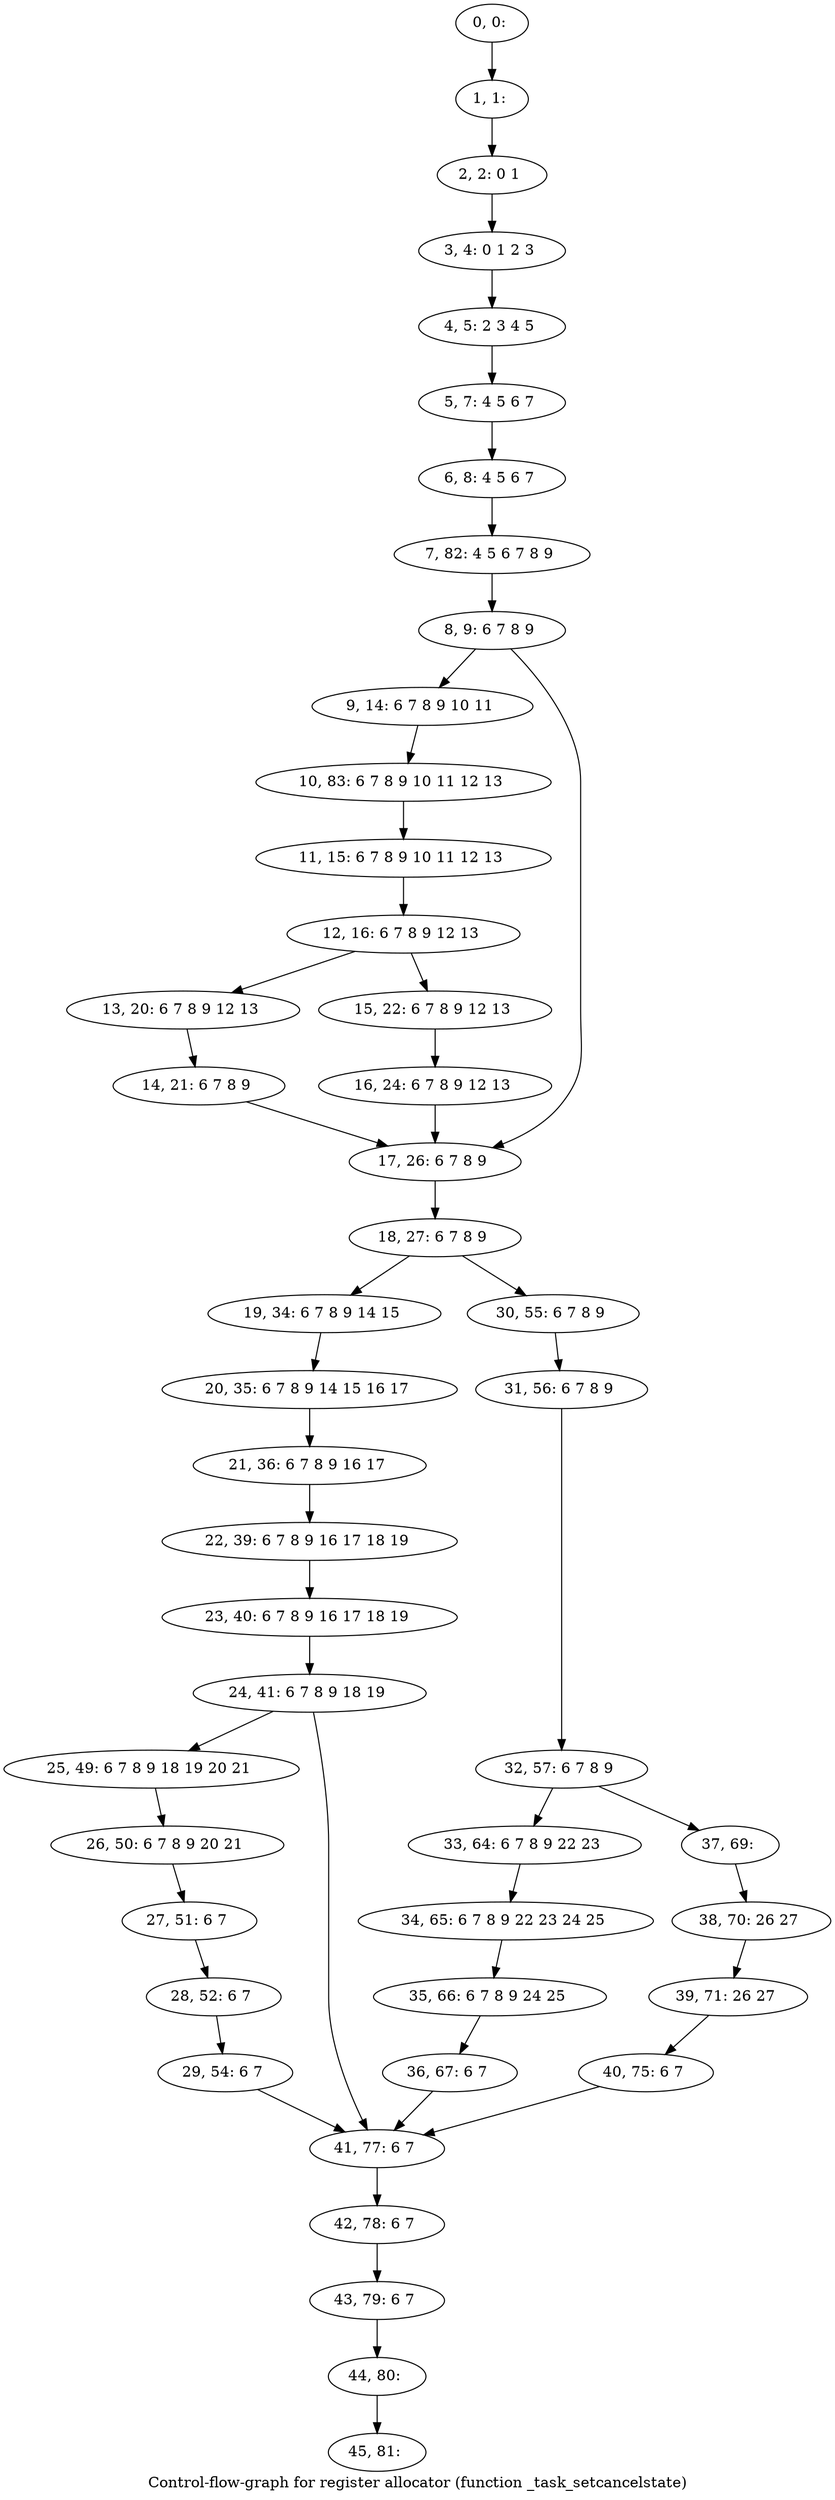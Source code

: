 digraph G {
graph [label="Control-flow-graph for register allocator (function _task_setcancelstate)"]
0[label="0, 0: "];
1[label="1, 1: "];
2[label="2, 2: 0 1 "];
3[label="3, 4: 0 1 2 3 "];
4[label="4, 5: 2 3 4 5 "];
5[label="5, 7: 4 5 6 7 "];
6[label="6, 8: 4 5 6 7 "];
7[label="7, 82: 4 5 6 7 8 9 "];
8[label="8, 9: 6 7 8 9 "];
9[label="9, 14: 6 7 8 9 10 11 "];
10[label="10, 83: 6 7 8 9 10 11 12 13 "];
11[label="11, 15: 6 7 8 9 10 11 12 13 "];
12[label="12, 16: 6 7 8 9 12 13 "];
13[label="13, 20: 6 7 8 9 12 13 "];
14[label="14, 21: 6 7 8 9 "];
15[label="15, 22: 6 7 8 9 12 13 "];
16[label="16, 24: 6 7 8 9 12 13 "];
17[label="17, 26: 6 7 8 9 "];
18[label="18, 27: 6 7 8 9 "];
19[label="19, 34: 6 7 8 9 14 15 "];
20[label="20, 35: 6 7 8 9 14 15 16 17 "];
21[label="21, 36: 6 7 8 9 16 17 "];
22[label="22, 39: 6 7 8 9 16 17 18 19 "];
23[label="23, 40: 6 7 8 9 16 17 18 19 "];
24[label="24, 41: 6 7 8 9 18 19 "];
25[label="25, 49: 6 7 8 9 18 19 20 21 "];
26[label="26, 50: 6 7 8 9 20 21 "];
27[label="27, 51: 6 7 "];
28[label="28, 52: 6 7 "];
29[label="29, 54: 6 7 "];
30[label="30, 55: 6 7 8 9 "];
31[label="31, 56: 6 7 8 9 "];
32[label="32, 57: 6 7 8 9 "];
33[label="33, 64: 6 7 8 9 22 23 "];
34[label="34, 65: 6 7 8 9 22 23 24 25 "];
35[label="35, 66: 6 7 8 9 24 25 "];
36[label="36, 67: 6 7 "];
37[label="37, 69: "];
38[label="38, 70: 26 27 "];
39[label="39, 71: 26 27 "];
40[label="40, 75: 6 7 "];
41[label="41, 77: 6 7 "];
42[label="42, 78: 6 7 "];
43[label="43, 79: 6 7 "];
44[label="44, 80: "];
45[label="45, 81: "];
0->1 ;
1->2 ;
2->3 ;
3->4 ;
4->5 ;
5->6 ;
6->7 ;
7->8 ;
8->9 ;
8->17 ;
9->10 ;
10->11 ;
11->12 ;
12->13 ;
12->15 ;
13->14 ;
14->17 ;
15->16 ;
16->17 ;
17->18 ;
18->19 ;
18->30 ;
19->20 ;
20->21 ;
21->22 ;
22->23 ;
23->24 ;
24->25 ;
24->41 ;
25->26 ;
26->27 ;
27->28 ;
28->29 ;
29->41 ;
30->31 ;
31->32 ;
32->33 ;
32->37 ;
33->34 ;
34->35 ;
35->36 ;
36->41 ;
37->38 ;
38->39 ;
39->40 ;
40->41 ;
41->42 ;
42->43 ;
43->44 ;
44->45 ;
}
